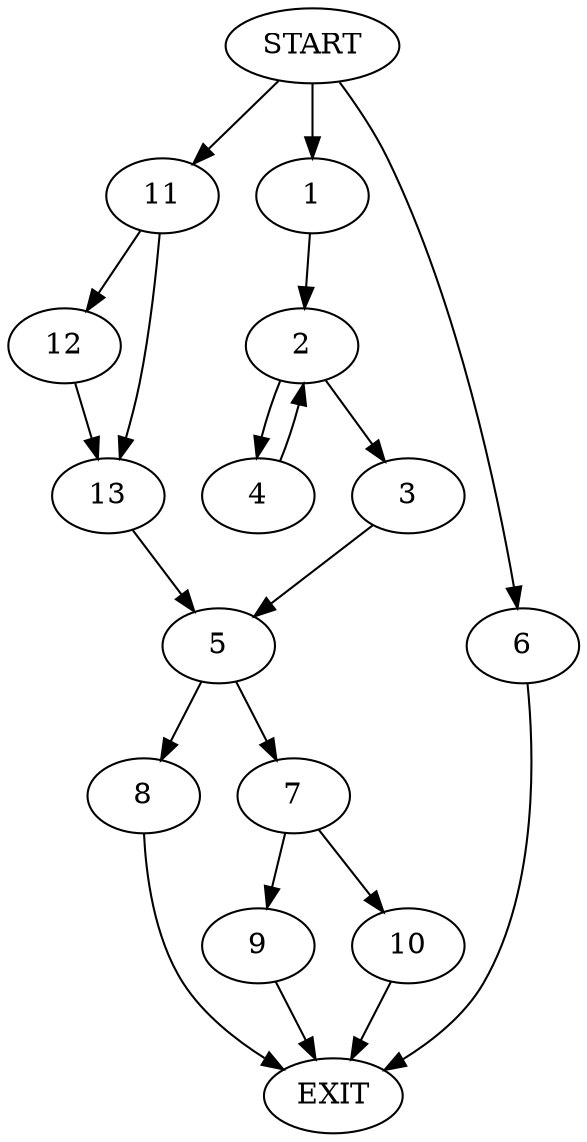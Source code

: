 digraph {
0 [label="START"]
14 [label="EXIT"]
0 -> 1
1 -> 2
2 -> 3
2 -> 4
3 -> 5
4 -> 2
0 -> 6
6 -> 14
5 -> 7
5 -> 8
7 -> 9
7 -> 10
8 -> 14
10 -> 14
9 -> 14
0 -> 11
11 -> 12
11 -> 13
12 -> 13
13 -> 5
}
